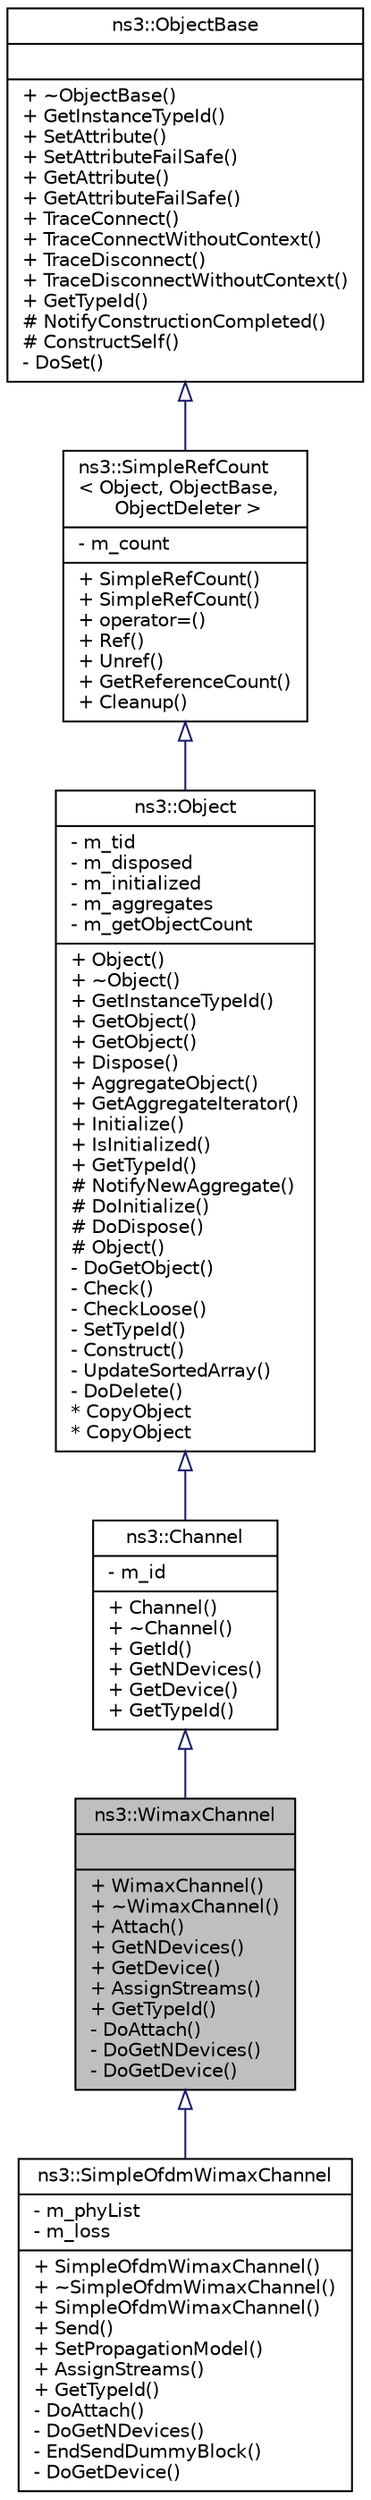 digraph "ns3::WimaxChannel"
{
  edge [fontname="Helvetica",fontsize="10",labelfontname="Helvetica",labelfontsize="10"];
  node [fontname="Helvetica",fontsize="10",shape=record];
  Node1 [label="{ns3::WimaxChannel\n||+ WimaxChannel()\l+ ~WimaxChannel()\l+ Attach()\l+ GetNDevices()\l+ GetDevice()\l+ AssignStreams()\l+ GetTypeId()\l- DoAttach()\l- DoGetNDevices()\l- DoGetDevice()\l}",height=0.2,width=0.4,color="black", fillcolor="grey75", style="filled", fontcolor="black"];
  Node2 -> Node1 [dir="back",color="midnightblue",fontsize="10",style="solid",arrowtail="onormal"];
  Node2 [label="{ns3::Channel\n|- m_id\l|+ Channel()\l+ ~Channel()\l+ GetId()\l+ GetNDevices()\l+ GetDevice()\l+ GetTypeId()\l}",height=0.2,width=0.4,color="black", fillcolor="white", style="filled",URL="$d4/d67/classns3_1_1Channel.html",tooltip="Abstract Channel Base Class. "];
  Node3 -> Node2 [dir="back",color="midnightblue",fontsize="10",style="solid",arrowtail="onormal"];
  Node3 [label="{ns3::Object\n|- m_tid\l- m_disposed\l- m_initialized\l- m_aggregates\l- m_getObjectCount\l|+ Object()\l+ ~Object()\l+ GetInstanceTypeId()\l+ GetObject()\l+ GetObject()\l+ Dispose()\l+ AggregateObject()\l+ GetAggregateIterator()\l+ Initialize()\l+ IsInitialized()\l+ GetTypeId()\l# NotifyNewAggregate()\l# DoInitialize()\l# DoDispose()\l# Object()\l- DoGetObject()\l- Check()\l- CheckLoose()\l- SetTypeId()\l- Construct()\l- UpdateSortedArray()\l- DoDelete()\l* CopyObject\l* CopyObject\l}",height=0.2,width=0.4,color="black", fillcolor="white", style="filled",URL="$d9/d77/classns3_1_1Object.html",tooltip="A base class which provides memory management and object aggregation. "];
  Node4 -> Node3 [dir="back",color="midnightblue",fontsize="10",style="solid",arrowtail="onormal"];
  Node4 [label="{ns3::SimpleRefCount\l\< Object, ObjectBase,\l ObjectDeleter \>\n|- m_count\l|+ SimpleRefCount()\l+ SimpleRefCount()\l+ operator=()\l+ Ref()\l+ Unref()\l+ GetReferenceCount()\l+ Cleanup()\l}",height=0.2,width=0.4,color="black", fillcolor="white", style="filled",URL="$da/da1/classns3_1_1SimpleRefCount.html"];
  Node5 -> Node4 [dir="back",color="midnightblue",fontsize="10",style="solid",arrowtail="onormal"];
  Node5 [label="{ns3::ObjectBase\n||+ ~ObjectBase()\l+ GetInstanceTypeId()\l+ SetAttribute()\l+ SetAttributeFailSafe()\l+ GetAttribute()\l+ GetAttributeFailSafe()\l+ TraceConnect()\l+ TraceConnectWithoutContext()\l+ TraceDisconnect()\l+ TraceDisconnectWithoutContext()\l+ GetTypeId()\l# NotifyConstructionCompleted()\l# ConstructSelf()\l- DoSet()\l}",height=0.2,width=0.4,color="black", fillcolor="white", style="filled",URL="$d2/dac/classns3_1_1ObjectBase.html",tooltip="Anchor the ns-3 type and attribute system. "];
  Node1 -> Node6 [dir="back",color="midnightblue",fontsize="10",style="solid",arrowtail="onormal"];
  Node6 [label="{ns3::SimpleOfdmWimaxChannel\n|- m_phyList\l- m_loss\l|+ SimpleOfdmWimaxChannel()\l+ ~SimpleOfdmWimaxChannel()\l+ SimpleOfdmWimaxChannel()\l+ Send()\l+ SetPropagationModel()\l+ AssignStreams()\l+ GetTypeId()\l- DoAttach()\l- DoGetNDevices()\l- EndSendDummyBlock()\l- DoGetDevice()\l}",height=0.2,width=0.4,color="black", fillcolor="white", style="filled",URL="$d6/dde/classns3_1_1SimpleOfdmWimaxChannel.html",tooltip="SimpleOfdmWimaxChannel class. "];
}
